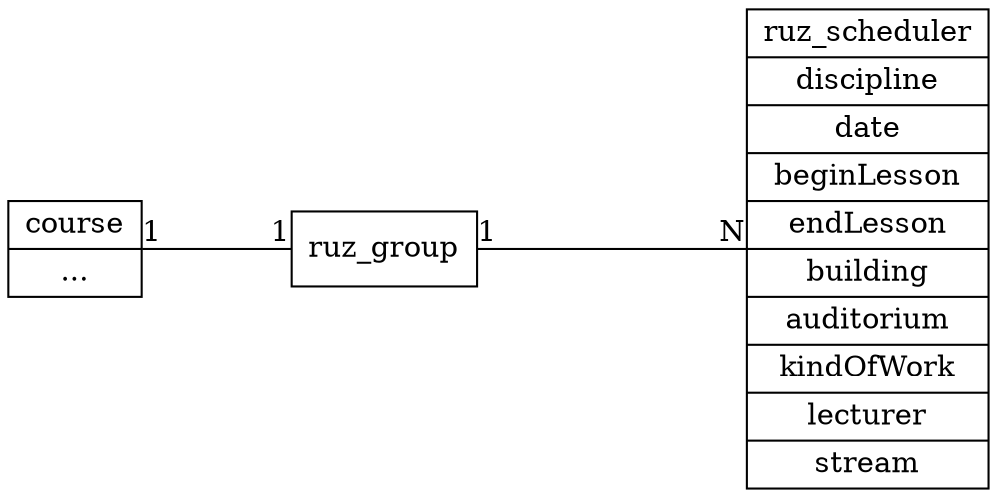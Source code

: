 digraph database {

layout=circo
node[shape=record];
rankdir="BT";

course [label = "{<f0> course|<f1>  ...}"];
ruz_group [label = "{<f0> ruz_group}"];
ruz_scheduler [label = "{<f0> ruz_scheduler|\
<f1> discipline|\
<f2> date|\
<f3> beginLesson|\
<f4> endLesson|\
<f5> building|\
<f6> auditorium|\
<f7> kindOfWork|\
<f8> lecturer|\
<f9> stream}"];


ruz_group->course [dir="forward",arrowhead="none",arrowtail="normal",headlabel="1",taillabel="1"];

ruz_group->ruz_scheduler [dir="forward",arrowhead="none",arrowtail="normal",headlabel="N",taillabel="1"];

}

